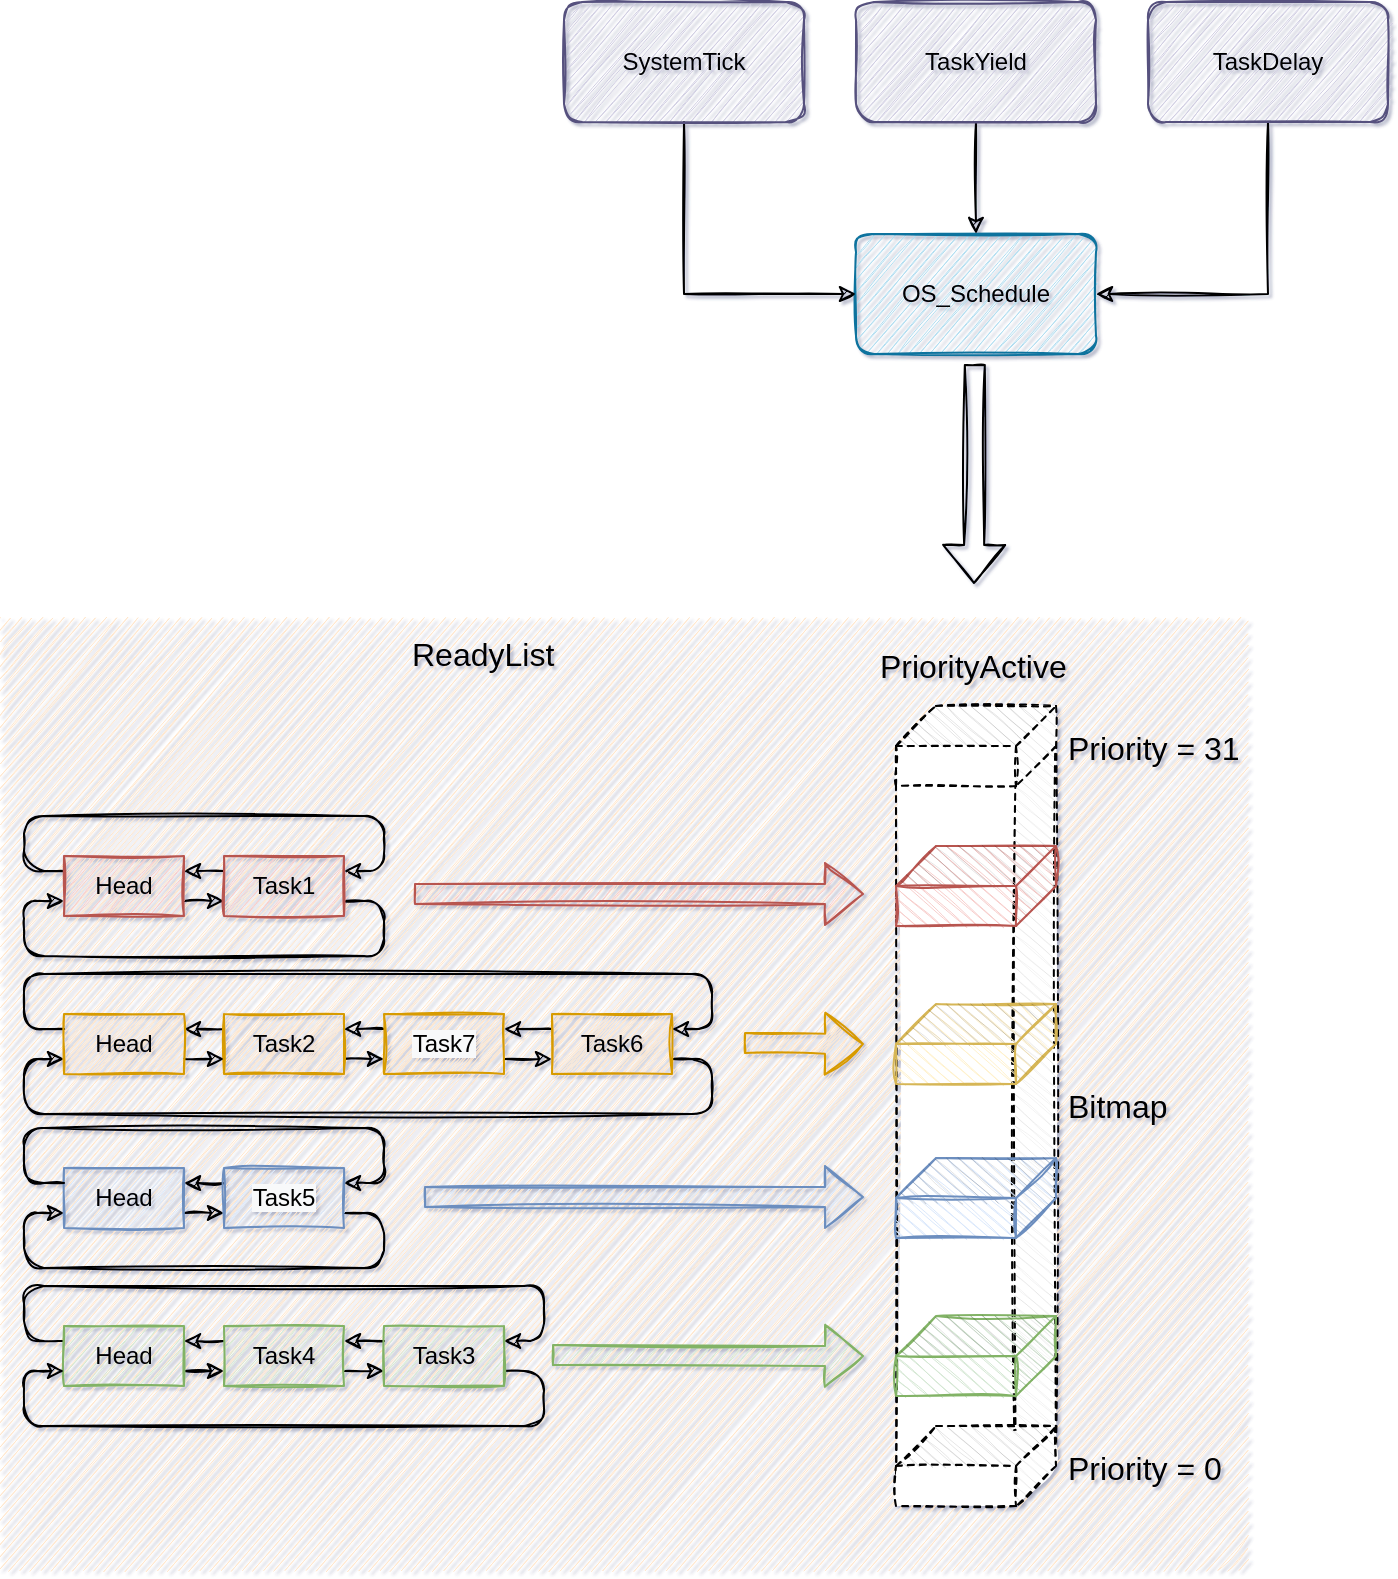 <mxfile version="14.1.5" type="device"><diagram id="juvAaFfAjiRdI7_gQrpS" name="第 1 页"><mxGraphModel dx="1544" dy="1818" grid="0" gridSize="10" guides="1" tooltips="1" connect="1" arrows="1" fold="1" page="1" pageScale="1" pageWidth="827" pageHeight="1169" background="#ffffff" math="0" shadow="1"><root><mxCell id="0"/><mxCell id="1" parent="0"/><mxCell id="oXFrHWnHEYE5Qj5-VhXw-14" value="" style="rounded=0;whiteSpace=wrap;html=1;sketch=1;fillColor=#ffe6cc;strokeColor=none;" vertex="1" parent="1"><mxGeometry x="120" y="14" width="624" height="476" as="geometry"/></mxCell><mxCell id="lfpiZCZsMoHX9SGY_7tD-21" style="edgeStyle=orthogonalEdgeStyle;orthogonalLoop=1;jettySize=auto;html=1;exitX=1;exitY=0.75;exitDx=0;exitDy=0;entryX=0;entryY=0.75;entryDx=0;entryDy=0;fontSize=16;sketch=1;" parent="1" source="lfpiZCZsMoHX9SGY_7tD-1" target="lfpiZCZsMoHX9SGY_7tD-2" edge="1"><mxGeometry relative="1" as="geometry"/></mxCell><mxCell id="lfpiZCZsMoHX9SGY_7tD-37" style="edgeStyle=orthogonalEdgeStyle;orthogonalLoop=1;jettySize=auto;html=1;exitX=0;exitY=0.25;exitDx=0;exitDy=0;entryX=1;entryY=0.25;entryDx=0;entryDy=0;fontSize=16;sketch=1;" parent="1" source="lfpiZCZsMoHX9SGY_7tD-1" target="lfpiZCZsMoHX9SGY_7tD-2" edge="1"><mxGeometry relative="1" as="geometry"><Array as="points"><mxPoint x="132" y="141"/><mxPoint x="132" y="113"/><mxPoint x="312" y="113"/><mxPoint x="312" y="141"/></Array></mxGeometry></mxCell><mxCell id="lfpiZCZsMoHX9SGY_7tD-1" value="Head" style="whiteSpace=wrap;html=1;fillColor=#f8cecc;strokeColor=#b85450;sketch=1;" parent="1" vertex="1"><mxGeometry x="152" y="133" width="60" height="30" as="geometry"/></mxCell><mxCell id="lfpiZCZsMoHX9SGY_7tD-20" style="edgeStyle=orthogonalEdgeStyle;orthogonalLoop=1;jettySize=auto;html=1;exitX=0;exitY=0.25;exitDx=0;exitDy=0;entryX=1;entryY=0.25;entryDx=0;entryDy=0;fontSize=16;sketch=1;" parent="1" source="lfpiZCZsMoHX9SGY_7tD-2" target="lfpiZCZsMoHX9SGY_7tD-1" edge="1"><mxGeometry relative="1" as="geometry"/></mxCell><mxCell id="lfpiZCZsMoHX9SGY_7tD-36" style="edgeStyle=orthogonalEdgeStyle;orthogonalLoop=1;jettySize=auto;html=1;exitX=1;exitY=0.75;exitDx=0;exitDy=0;entryX=0;entryY=0.75;entryDx=0;entryDy=0;fontSize=16;sketch=1;" parent="1" source="lfpiZCZsMoHX9SGY_7tD-2" target="lfpiZCZsMoHX9SGY_7tD-1" edge="1"><mxGeometry relative="1" as="geometry"><Array as="points"><mxPoint x="312" y="156"/><mxPoint x="312" y="183"/><mxPoint x="132" y="183"/><mxPoint x="132" y="156"/></Array></mxGeometry></mxCell><mxCell id="lfpiZCZsMoHX9SGY_7tD-2" value="Task1" style="whiteSpace=wrap;html=1;fillColor=#f8cecc;strokeColor=#b85450;sketch=1;" parent="1" vertex="1"><mxGeometry x="232" y="133" width="60" height="30" as="geometry"/></mxCell><mxCell id="lfpiZCZsMoHX9SGY_7tD-29" style="edgeStyle=orthogonalEdgeStyle;orthogonalLoop=1;jettySize=auto;html=1;exitX=1;exitY=0.75;exitDx=0;exitDy=0;entryX=0;entryY=0.75;entryDx=0;entryDy=0;fontSize=16;sketch=1;" parent="1" source="lfpiZCZsMoHX9SGY_7tD-4" target="lfpiZCZsMoHX9SGY_7tD-5" edge="1"><mxGeometry relative="1" as="geometry"/></mxCell><mxCell id="lfpiZCZsMoHX9SGY_7tD-33" style="edgeStyle=orthogonalEdgeStyle;orthogonalLoop=1;jettySize=auto;html=1;exitX=0;exitY=0.25;exitDx=0;exitDy=0;entryX=1;entryY=0.25;entryDx=0;entryDy=0;fontSize=16;sketch=1;" parent="1" source="lfpiZCZsMoHX9SGY_7tD-4" target="lfpiZCZsMoHX9SGY_7tD-8" edge="1"><mxGeometry relative="1" as="geometry"/></mxCell><mxCell id="lfpiZCZsMoHX9SGY_7tD-4" value="&lt;span&gt;Task2&lt;/span&gt;" style="whiteSpace=wrap;html=1;fillColor=#ffe6cc;strokeColor=#d79b00;sketch=1;" parent="1" vertex="1"><mxGeometry x="232" y="212" width="60" height="30" as="geometry"/></mxCell><mxCell id="lfpiZCZsMoHX9SGY_7tD-30" style="edgeStyle=orthogonalEdgeStyle;orthogonalLoop=1;jettySize=auto;html=1;exitX=1;exitY=0.75;exitDx=0;exitDy=0;entryX=0;entryY=0.75;entryDx=0;entryDy=0;fontSize=16;sketch=1;" parent="1" source="lfpiZCZsMoHX9SGY_7tD-5" target="lfpiZCZsMoHX9SGY_7tD-6" edge="1"><mxGeometry relative="1" as="geometry"/></mxCell><mxCell id="lfpiZCZsMoHX9SGY_7tD-32" style="edgeStyle=orthogonalEdgeStyle;orthogonalLoop=1;jettySize=auto;html=1;exitX=0;exitY=0.25;exitDx=0;exitDy=0;entryX=1;entryY=0.25;entryDx=0;entryDy=0;fontSize=16;sketch=1;" parent="1" source="lfpiZCZsMoHX9SGY_7tD-5" target="lfpiZCZsMoHX9SGY_7tD-4" edge="1"><mxGeometry relative="1" as="geometry"/></mxCell><mxCell id="lfpiZCZsMoHX9SGY_7tD-5" value="&lt;span style=&quot;color: rgb(0 , 0 , 0) ; font-family: &amp;#34;helvetica&amp;#34; ; font-size: 12px ; font-style: normal ; font-weight: 400 ; letter-spacing: normal ; text-align: center ; text-indent: 0px ; text-transform: none ; word-spacing: 0px ; background-color: rgb(248 , 249 , 250) ; display: inline ; float: none&quot;&gt;Task7&lt;/span&gt;&lt;br&gt;" style="whiteSpace=wrap;html=1;fillColor=#ffe6cc;strokeColor=#d79b00;sketch=1;" parent="1" vertex="1"><mxGeometry x="312" y="212" width="60" height="30" as="geometry"/></mxCell><mxCell id="lfpiZCZsMoHX9SGY_7tD-31" style="edgeStyle=orthogonalEdgeStyle;orthogonalLoop=1;jettySize=auto;html=1;exitX=0;exitY=0.25;exitDx=0;exitDy=0;entryX=1;entryY=0.25;entryDx=0;entryDy=0;fontSize=16;sketch=1;" parent="1" source="lfpiZCZsMoHX9SGY_7tD-6" target="lfpiZCZsMoHX9SGY_7tD-5" edge="1"><mxGeometry relative="1" as="geometry"/></mxCell><mxCell id="lfpiZCZsMoHX9SGY_7tD-34" style="edgeStyle=orthogonalEdgeStyle;orthogonalLoop=1;jettySize=auto;html=1;exitX=1;exitY=0.75;exitDx=0;exitDy=0;entryX=0;entryY=0.75;entryDx=0;entryDy=0;fontSize=16;sketch=1;" parent="1" source="lfpiZCZsMoHX9SGY_7tD-6" target="lfpiZCZsMoHX9SGY_7tD-8" edge="1"><mxGeometry relative="1" as="geometry"><Array as="points"><mxPoint x="476" y="235"/><mxPoint x="476" y="262"/><mxPoint x="132" y="262"/><mxPoint x="132" y="235"/></Array></mxGeometry></mxCell><mxCell id="lfpiZCZsMoHX9SGY_7tD-6" value="Task6" style="whiteSpace=wrap;html=1;fillColor=#ffe6cc;strokeColor=#d79b00;sketch=1;" parent="1" vertex="1"><mxGeometry x="396" y="212" width="60" height="30" as="geometry"/></mxCell><mxCell id="lfpiZCZsMoHX9SGY_7tD-7" value="ReadyList" style="text;html=1;strokeColor=none;fillColor=none;align=left;verticalAlign=middle;whiteSpace=wrap;fontSize=16;sketch=1;" parent="1" vertex="1"><mxGeometry x="324" y="22" width="100" height="20" as="geometry"/></mxCell><mxCell id="lfpiZCZsMoHX9SGY_7tD-28" style="edgeStyle=orthogonalEdgeStyle;orthogonalLoop=1;jettySize=auto;html=1;exitX=1;exitY=0.75;exitDx=0;exitDy=0;entryX=0;entryY=0.75;entryDx=0;entryDy=0;fontSize=16;sketch=1;" parent="1" source="lfpiZCZsMoHX9SGY_7tD-8" target="lfpiZCZsMoHX9SGY_7tD-4" edge="1"><mxGeometry relative="1" as="geometry"/></mxCell><mxCell id="lfpiZCZsMoHX9SGY_7tD-35" style="edgeStyle=orthogonalEdgeStyle;orthogonalLoop=1;jettySize=auto;html=1;exitX=0;exitY=0.25;exitDx=0;exitDy=0;entryX=1;entryY=0.25;entryDx=0;entryDy=0;fontSize=16;sketch=1;" parent="1" source="lfpiZCZsMoHX9SGY_7tD-8" target="lfpiZCZsMoHX9SGY_7tD-6" edge="1"><mxGeometry relative="1" as="geometry"><Array as="points"><mxPoint x="132" y="219"/><mxPoint x="132" y="192"/><mxPoint x="476" y="192"/><mxPoint x="476" y="219"/></Array></mxGeometry></mxCell><mxCell id="lfpiZCZsMoHX9SGY_7tD-8" value="Head" style="whiteSpace=wrap;html=1;fillColor=#ffe6cc;strokeColor=#d79b00;sketch=1;" parent="1" vertex="1"><mxGeometry x="152" y="212" width="60" height="30" as="geometry"/></mxCell><mxCell id="lfpiZCZsMoHX9SGY_7tD-39" style="edgeStyle=orthogonalEdgeStyle;orthogonalLoop=1;jettySize=auto;html=1;exitX=1;exitY=0.75;exitDx=0;exitDy=0;entryX=0;entryY=0.75;entryDx=0;entryDy=0;fontSize=16;sketch=1;" parent="1" source="lfpiZCZsMoHX9SGY_7tD-11" target="lfpiZCZsMoHX9SGY_7tD-12" edge="1"><mxGeometry relative="1" as="geometry"/></mxCell><mxCell id="lfpiZCZsMoHX9SGY_7tD-11" value="Head" style="whiteSpace=wrap;html=1;fillColor=#dae8fc;strokeColor=#6c8ebf;sketch=1;" parent="1" vertex="1"><mxGeometry x="152" y="289" width="60" height="30" as="geometry"/></mxCell><mxCell id="lfpiZCZsMoHX9SGY_7tD-40" style="edgeStyle=orthogonalEdgeStyle;orthogonalLoop=1;jettySize=auto;html=1;exitX=1;exitY=0.75;exitDx=0;exitDy=0;entryX=0;entryY=0.75;entryDx=0;entryDy=0;fontSize=16;sketch=1;" parent="1" source="lfpiZCZsMoHX9SGY_7tD-12" target="lfpiZCZsMoHX9SGY_7tD-11" edge="1"><mxGeometry relative="1" as="geometry"><Array as="points"><mxPoint x="312" y="312"/><mxPoint x="312" y="339"/><mxPoint x="132" y="339"/><mxPoint x="132" y="312"/></Array></mxGeometry></mxCell><mxCell id="lfpiZCZsMoHX9SGY_7tD-41" style="edgeStyle=orthogonalEdgeStyle;orthogonalLoop=1;jettySize=auto;html=1;exitX=0;exitY=0.25;exitDx=0;exitDy=0;entryX=1;entryY=0.25;entryDx=0;entryDy=0;fontSize=16;sketch=1;" parent="1" source="lfpiZCZsMoHX9SGY_7tD-11" target="lfpiZCZsMoHX9SGY_7tD-12" edge="1"><mxGeometry relative="1" as="geometry"><Array as="points"><mxPoint x="132" y="297"/><mxPoint x="132" y="269"/><mxPoint x="312" y="269"/><mxPoint x="312" y="297"/></Array></mxGeometry></mxCell><mxCell id="lfpiZCZsMoHX9SGY_7tD-42" style="edgeStyle=orthogonalEdgeStyle;orthogonalLoop=1;jettySize=auto;html=1;exitX=0;exitY=0.25;exitDx=0;exitDy=0;entryX=1;entryY=0.25;entryDx=0;entryDy=0;fontSize=16;sketch=1;" parent="1" source="lfpiZCZsMoHX9SGY_7tD-12" target="lfpiZCZsMoHX9SGY_7tD-11" edge="1"><mxGeometry relative="1" as="geometry"/></mxCell><mxCell id="lfpiZCZsMoHX9SGY_7tD-12" value="&lt;span style=&quot;color: rgb(0 , 0 , 0) ; font-family: &amp;#34;helvetica&amp;#34; ; font-size: 12px ; font-style: normal ; font-weight: 400 ; letter-spacing: normal ; text-align: center ; text-indent: 0px ; text-transform: none ; word-spacing: 0px ; background-color: rgb(248 , 249 , 250) ; display: inline ; float: none&quot;&gt;Task5&lt;/span&gt;" style="whiteSpace=wrap;html=1;fillColor=#dae8fc;strokeColor=#6c8ebf;sketch=1;" parent="1" vertex="1"><mxGeometry x="232" y="289" width="60" height="30" as="geometry"/></mxCell><mxCell id="lfpiZCZsMoHX9SGY_7tD-43" style="edgeStyle=orthogonalEdgeStyle;orthogonalLoop=1;jettySize=auto;html=1;exitX=1;exitY=0.75;exitDx=0;exitDy=0;entryX=0;entryY=0.75;entryDx=0;entryDy=0;fontSize=16;sketch=1;" parent="1" source="lfpiZCZsMoHX9SGY_7tD-13" target="lfpiZCZsMoHX9SGY_7tD-14" edge="1"><mxGeometry relative="1" as="geometry"/></mxCell><mxCell id="lfpiZCZsMoHX9SGY_7tD-48" style="edgeStyle=orthogonalEdgeStyle;orthogonalLoop=1;jettySize=auto;html=1;exitX=0;exitY=0.25;exitDx=0;exitDy=0;entryX=1;entryY=0.25;entryDx=0;entryDy=0;fontSize=16;sketch=1;" parent="1" source="lfpiZCZsMoHX9SGY_7tD-13" target="lfpiZCZsMoHX9SGY_7tD-15" edge="1"><mxGeometry relative="1" as="geometry"><Array as="points"><mxPoint x="132" y="376"/><mxPoint x="132" y="348"/><mxPoint x="392" y="348"/><mxPoint x="392" y="376"/></Array></mxGeometry></mxCell><mxCell id="lfpiZCZsMoHX9SGY_7tD-13" value="Head" style="whiteSpace=wrap;html=1;fillColor=#d5e8d4;strokeColor=#82b366;sketch=1;" parent="1" vertex="1"><mxGeometry x="152" y="368" width="60" height="30" as="geometry"/></mxCell><mxCell id="lfpiZCZsMoHX9SGY_7tD-44" style="edgeStyle=orthogonalEdgeStyle;orthogonalLoop=1;jettySize=auto;html=1;exitX=1;exitY=0.75;exitDx=0;exitDy=0;entryX=0;entryY=0.75;entryDx=0;entryDy=0;fontSize=16;sketch=1;" parent="1" source="lfpiZCZsMoHX9SGY_7tD-14" target="lfpiZCZsMoHX9SGY_7tD-15" edge="1"><mxGeometry relative="1" as="geometry"/></mxCell><mxCell id="lfpiZCZsMoHX9SGY_7tD-47" style="edgeStyle=orthogonalEdgeStyle;orthogonalLoop=1;jettySize=auto;html=1;exitX=0;exitY=0.25;exitDx=0;exitDy=0;entryX=1;entryY=0.25;entryDx=0;entryDy=0;fontSize=16;sketch=1;" parent="1" source="lfpiZCZsMoHX9SGY_7tD-14" target="lfpiZCZsMoHX9SGY_7tD-13" edge="1"><mxGeometry relative="1" as="geometry"/></mxCell><mxCell id="lfpiZCZsMoHX9SGY_7tD-14" value="Task4" style="whiteSpace=wrap;html=1;fillColor=#d5e8d4;strokeColor=#82b366;sketch=1;" parent="1" vertex="1"><mxGeometry x="232" y="368" width="60" height="30" as="geometry"/></mxCell><mxCell id="lfpiZCZsMoHX9SGY_7tD-45" style="edgeStyle=orthogonalEdgeStyle;orthogonalLoop=1;jettySize=auto;html=1;exitX=1;exitY=0.75;exitDx=0;exitDy=0;entryX=0;entryY=0.75;entryDx=0;entryDy=0;fontSize=16;sketch=1;" parent="1" source="lfpiZCZsMoHX9SGY_7tD-15" target="lfpiZCZsMoHX9SGY_7tD-13" edge="1"><mxGeometry relative="1" as="geometry"><Array as="points"><mxPoint x="392" y="391"/><mxPoint x="392" y="418"/><mxPoint x="132" y="418"/><mxPoint x="132" y="391"/></Array></mxGeometry></mxCell><mxCell id="lfpiZCZsMoHX9SGY_7tD-46" style="edgeStyle=orthogonalEdgeStyle;orthogonalLoop=1;jettySize=auto;html=1;exitX=0;exitY=0.25;exitDx=0;exitDy=0;entryX=1;entryY=0.25;entryDx=0;entryDy=0;fontSize=16;sketch=1;" parent="1" source="lfpiZCZsMoHX9SGY_7tD-15" target="lfpiZCZsMoHX9SGY_7tD-14" edge="1"><mxGeometry relative="1" as="geometry"/></mxCell><mxCell id="lfpiZCZsMoHX9SGY_7tD-15" value="Task3" style="whiteSpace=wrap;html=1;fillColor=#d5e8d4;strokeColor=#82b366;sketch=1;" parent="1" vertex="1"><mxGeometry x="312" y="368" width="60" height="30" as="geometry"/></mxCell><mxCell id="lfpiZCZsMoHX9SGY_7tD-49" value="PriorityActive" style="text;whiteSpace=wrap;html=1;fontSize=16;align=left;sketch=1;" parent="1" vertex="1"><mxGeometry x="558" y="22" width="120" height="30" as="geometry"/></mxCell><mxCell id="lfpiZCZsMoHX9SGY_7tD-52" value="Bitmap" style="text;whiteSpace=wrap;html=1;fontSize=16;sketch=1;" parent="1" vertex="1"><mxGeometry x="652" y="242" width="56" height="30" as="geometry"/></mxCell><mxCell id="lfpiZCZsMoHX9SGY_7tD-58" value="" style="shape=cube;whiteSpace=wrap;html=1;boundedLbl=1;backgroundOutline=1;darkOpacity=0.05;darkOpacity2=0.1;fontSize=16;align=left;rotation=90;dashed=1;sketch=1;" parent="1" vertex="1"><mxGeometry x="410" y="216" width="396" height="80" as="geometry"/></mxCell><mxCell id="lfpiZCZsMoHX9SGY_7tD-59" value="" style="shape=cube;whiteSpace=wrap;html=1;boundedLbl=1;backgroundOutline=1;darkOpacity=0.05;darkOpacity2=0.1;fontSize=16;align=left;rotation=90;fillColor=#f8cecc;strokeColor=#b85450;sketch=1;" parent="1" vertex="1"><mxGeometry x="588" y="108" width="40" height="80" as="geometry"/></mxCell><mxCell id="lfpiZCZsMoHX9SGY_7tD-60" value="" style="shape=cube;whiteSpace=wrap;html=1;boundedLbl=1;backgroundOutline=1;darkOpacity=0.05;darkOpacity2=0.1;fontSize=16;align=left;rotation=90;dashed=1;sketch=1;" parent="1" vertex="1"><mxGeometry x="588" y="38" width="40" height="80" as="geometry"/></mxCell><mxCell id="lfpiZCZsMoHX9SGY_7tD-62" value="" style="shape=cube;whiteSpace=wrap;html=1;boundedLbl=1;backgroundOutline=1;darkOpacity=0.05;darkOpacity2=0.1;fontSize=16;align=left;rotation=90;fillColor=#fff2cc;strokeColor=#d6b656;sketch=1;" parent="1" vertex="1"><mxGeometry x="588" y="187" width="40" height="80" as="geometry"/></mxCell><mxCell id="lfpiZCZsMoHX9SGY_7tD-65" value="" style="shape=flexArrow;endArrow=classic;html=1;fontSize=16;fillColor=#f8cecc;strokeColor=#b85450;sketch=1;" parent="1" edge="1"><mxGeometry width="50" height="50" relative="1" as="geometry"><mxPoint x="327" y="152" as="sourcePoint"/><mxPoint x="552" y="152" as="targetPoint"/></mxGeometry></mxCell><mxCell id="lfpiZCZsMoHX9SGY_7tD-66" value="" style="shape=flexArrow;endArrow=classic;html=1;fontSize=16;fillColor=#ffe6cc;strokeColor=#d79b00;sketch=1;" parent="1" edge="1"><mxGeometry width="50" height="50" relative="1" as="geometry"><mxPoint x="492" y="226.5" as="sourcePoint"/><mxPoint x="552" y="227" as="targetPoint"/></mxGeometry></mxCell><mxCell id="lfpiZCZsMoHX9SGY_7tD-67" value="" style="shape=flexArrow;endArrow=classic;html=1;fontSize=16;fillColor=#dae8fc;strokeColor=#6c8ebf;sketch=1;" parent="1" edge="1"><mxGeometry width="50" height="50" relative="1" as="geometry"><mxPoint x="332" y="303.5" as="sourcePoint"/><mxPoint x="552" y="303.5" as="targetPoint"/></mxGeometry></mxCell><mxCell id="lfpiZCZsMoHX9SGY_7tD-68" value="" style="shape=flexArrow;endArrow=classic;html=1;fontSize=16;fillColor=#d5e8d4;strokeColor=#82b366;sketch=1;" parent="1" edge="1"><mxGeometry width="50" height="50" relative="1" as="geometry"><mxPoint x="396" y="382.5" as="sourcePoint"/><mxPoint x="552" y="383" as="targetPoint"/></mxGeometry></mxCell><mxCell id="lfpiZCZsMoHX9SGY_7tD-69" value="" style="shape=cube;whiteSpace=wrap;html=1;boundedLbl=1;backgroundOutline=1;darkOpacity=0.05;darkOpacity2=0.1;fontSize=16;align=left;rotation=90;fillColor=#dae8fc;strokeColor=#6c8ebf;sketch=1;" parent="1" vertex="1"><mxGeometry x="588" y="264" width="40" height="80" as="geometry"/></mxCell><mxCell id="lfpiZCZsMoHX9SGY_7tD-70" value="" style="shape=cube;whiteSpace=wrap;html=1;boundedLbl=1;backgroundOutline=1;darkOpacity=0.05;darkOpacity2=0.1;fontSize=16;align=left;rotation=90;fillColor=#d5e8d4;strokeColor=#82b366;sketch=1;" parent="1" vertex="1"><mxGeometry x="588" y="343" width="40" height="80" as="geometry"/></mxCell><mxCell id="lfpiZCZsMoHX9SGY_7tD-72" value="" style="shape=cube;whiteSpace=wrap;html=1;boundedLbl=1;backgroundOutline=1;darkOpacity=0.05;darkOpacity2=0.1;fontSize=16;align=left;rotation=90;dashed=1;sketch=1;" parent="1" vertex="1"><mxGeometry x="588" y="398" width="40" height="80" as="geometry"/></mxCell><mxCell id="lfpiZCZsMoHX9SGY_7tD-73" value="Priority = 31" style="text;whiteSpace=wrap;html=1;fontSize=16;align=left;sketch=1;" parent="1" vertex="1"><mxGeometry x="652" y="63" width="120" height="30" as="geometry"/></mxCell><mxCell id="lfpiZCZsMoHX9SGY_7tD-74" value="Priority = 0" style="text;whiteSpace=wrap;html=1;fontSize=16;align=left;sketch=1;" parent="1" vertex="1"><mxGeometry x="652" y="423" width="120" height="30" as="geometry"/></mxCell><mxCell id="oXFrHWnHEYE5Qj5-VhXw-1" value="OS_Schedule" style="rounded=1;whiteSpace=wrap;html=1;sketch=1;fillStyle=auto;fillColor=#b1ddf0;strokeColor=#10739e;" vertex="1" parent="1"><mxGeometry x="548" y="-178" width="120" height="60" as="geometry"/></mxCell><mxCell id="oXFrHWnHEYE5Qj5-VhXw-3" style="edgeStyle=orthogonalEdgeStyle;rounded=0;sketch=1;orthogonalLoop=1;jettySize=auto;html=1;exitX=0.5;exitY=1;exitDx=0;exitDy=0;entryX=0;entryY=0.5;entryDx=0;entryDy=0;" edge="1" parent="1" source="oXFrHWnHEYE5Qj5-VhXw-2" target="oXFrHWnHEYE5Qj5-VhXw-1"><mxGeometry relative="1" as="geometry"/></mxCell><mxCell id="oXFrHWnHEYE5Qj5-VhXw-2" value="SystemTick" style="rounded=1;whiteSpace=wrap;html=1;sketch=1;fillStyle=auto;fillColor=#d0cee2;strokeColor=#56517e;" vertex="1" parent="1"><mxGeometry x="402" y="-294" width="120" height="60" as="geometry"/></mxCell><mxCell id="oXFrHWnHEYE5Qj5-VhXw-5" style="edgeStyle=orthogonalEdgeStyle;rounded=0;sketch=1;orthogonalLoop=1;jettySize=auto;html=1;exitX=0.5;exitY=1;exitDx=0;exitDy=0;" edge="1" parent="1" source="oXFrHWnHEYE5Qj5-VhXw-4" target="oXFrHWnHEYE5Qj5-VhXw-1"><mxGeometry relative="1" as="geometry"/></mxCell><mxCell id="oXFrHWnHEYE5Qj5-VhXw-4" value="TaskYield" style="rounded=1;whiteSpace=wrap;html=1;sketch=1;fillStyle=auto;fillColor=#d0cee2;strokeColor=#56517e;" vertex="1" parent="1"><mxGeometry x="548" y="-294" width="120" height="60" as="geometry"/></mxCell><mxCell id="oXFrHWnHEYE5Qj5-VhXw-7" style="edgeStyle=orthogonalEdgeStyle;rounded=0;sketch=1;orthogonalLoop=1;jettySize=auto;html=1;exitX=0.5;exitY=1;exitDx=0;exitDy=0;entryX=1;entryY=0.5;entryDx=0;entryDy=0;" edge="1" parent="1" source="oXFrHWnHEYE5Qj5-VhXw-6" target="oXFrHWnHEYE5Qj5-VhXw-1"><mxGeometry relative="1" as="geometry"/></mxCell><mxCell id="oXFrHWnHEYE5Qj5-VhXw-6" value="TaskDelay" style="rounded=1;whiteSpace=wrap;html=1;sketch=1;fillStyle=auto;fillColor=#d0cee2;strokeColor=#56517e;" vertex="1" parent="1"><mxGeometry x="694" y="-294" width="120" height="60" as="geometry"/></mxCell><mxCell id="oXFrHWnHEYE5Qj5-VhXw-15" value="" style="shape=flexArrow;endArrow=classic;html=1;fontColor=#000000;sketch=1;" edge="1" parent="1"><mxGeometry width="50" height="50" relative="1" as="geometry"><mxPoint x="607.41" y="-113" as="sourcePoint"/><mxPoint x="607" y="-3" as="targetPoint"/></mxGeometry></mxCell></root></mxGraphModel></diagram></mxfile>